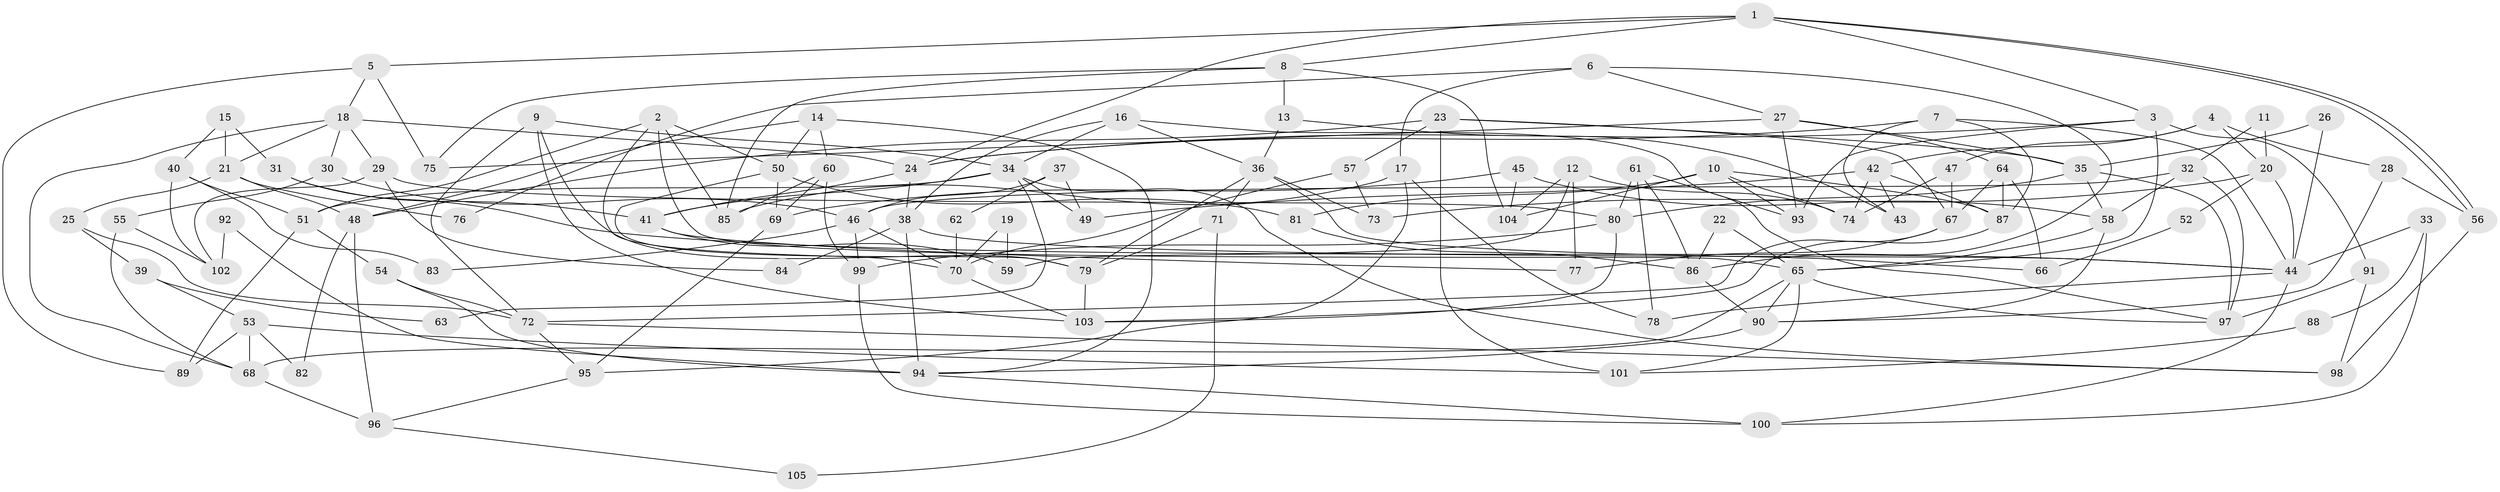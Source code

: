// Generated by graph-tools (version 1.1) at 2025/26/03/09/25 03:26:19]
// undirected, 105 vertices, 210 edges
graph export_dot {
graph [start="1"]
  node [color=gray90,style=filled];
  1;
  2;
  3;
  4;
  5;
  6;
  7;
  8;
  9;
  10;
  11;
  12;
  13;
  14;
  15;
  16;
  17;
  18;
  19;
  20;
  21;
  22;
  23;
  24;
  25;
  26;
  27;
  28;
  29;
  30;
  31;
  32;
  33;
  34;
  35;
  36;
  37;
  38;
  39;
  40;
  41;
  42;
  43;
  44;
  45;
  46;
  47;
  48;
  49;
  50;
  51;
  52;
  53;
  54;
  55;
  56;
  57;
  58;
  59;
  60;
  61;
  62;
  63;
  64;
  65;
  66;
  67;
  68;
  69;
  70;
  71;
  72;
  73;
  74;
  75;
  76;
  77;
  78;
  79;
  80;
  81;
  82;
  83;
  84;
  85;
  86;
  87;
  88;
  89;
  90;
  91;
  92;
  93;
  94;
  95;
  96;
  97;
  98;
  99;
  100;
  101;
  102;
  103;
  104;
  105;
  1 -- 3;
  1 -- 56;
  1 -- 56;
  1 -- 5;
  1 -- 8;
  1 -- 24;
  2 -- 70;
  2 -- 65;
  2 -- 50;
  2 -- 51;
  2 -- 85;
  3 -- 65;
  3 -- 91;
  3 -- 24;
  3 -- 93;
  4 -- 47;
  4 -- 42;
  4 -- 20;
  4 -- 28;
  5 -- 18;
  5 -- 75;
  5 -- 89;
  6 -- 86;
  6 -- 27;
  6 -- 17;
  6 -- 76;
  7 -- 24;
  7 -- 44;
  7 -- 43;
  7 -- 87;
  8 -- 85;
  8 -- 13;
  8 -- 75;
  8 -- 104;
  9 -- 34;
  9 -- 79;
  9 -- 72;
  9 -- 103;
  10 -- 87;
  10 -- 93;
  10 -- 74;
  10 -- 81;
  10 -- 104;
  11 -- 32;
  11 -- 20;
  12 -- 77;
  12 -- 104;
  12 -- 59;
  12 -- 74;
  13 -- 43;
  13 -- 36;
  14 -- 60;
  14 -- 50;
  14 -- 48;
  14 -- 94;
  15 -- 21;
  15 -- 31;
  15 -- 40;
  16 -- 36;
  16 -- 38;
  16 -- 34;
  16 -- 97;
  17 -- 95;
  17 -- 78;
  17 -- 85;
  18 -- 24;
  18 -- 29;
  18 -- 21;
  18 -- 30;
  18 -- 68;
  19 -- 59;
  19 -- 70;
  20 -- 44;
  20 -- 52;
  20 -- 73;
  21 -- 48;
  21 -- 25;
  21 -- 76;
  22 -- 86;
  22 -- 65;
  23 -- 101;
  23 -- 35;
  23 -- 48;
  23 -- 57;
  23 -- 67;
  24 -- 38;
  24 -- 41;
  25 -- 72;
  25 -- 39;
  26 -- 35;
  26 -- 44;
  27 -- 35;
  27 -- 75;
  27 -- 64;
  27 -- 93;
  28 -- 90;
  28 -- 56;
  29 -- 80;
  29 -- 102;
  29 -- 84;
  30 -- 46;
  30 -- 55;
  31 -- 44;
  31 -- 41;
  32 -- 97;
  32 -- 58;
  32 -- 46;
  33 -- 44;
  33 -- 100;
  33 -- 88;
  34 -- 98;
  34 -- 41;
  34 -- 49;
  34 -- 51;
  34 -- 63;
  35 -- 97;
  35 -- 58;
  35 -- 80;
  36 -- 79;
  36 -- 66;
  36 -- 71;
  36 -- 73;
  37 -- 49;
  37 -- 46;
  37 -- 62;
  38 -- 94;
  38 -- 44;
  38 -- 84;
  39 -- 53;
  39 -- 63;
  40 -- 51;
  40 -- 83;
  40 -- 102;
  41 -- 59;
  41 -- 77;
  42 -- 87;
  42 -- 74;
  42 -- 43;
  42 -- 49;
  44 -- 78;
  44 -- 100;
  45 -- 104;
  45 -- 69;
  45 -- 58;
  46 -- 99;
  46 -- 70;
  46 -- 83;
  47 -- 74;
  47 -- 67;
  48 -- 82;
  48 -- 96;
  50 -- 81;
  50 -- 69;
  50 -- 79;
  51 -- 54;
  51 -- 89;
  52 -- 66;
  53 -- 89;
  53 -- 68;
  53 -- 82;
  53 -- 101;
  54 -- 72;
  54 -- 94;
  55 -- 68;
  55 -- 102;
  56 -- 98;
  57 -- 73;
  57 -- 70;
  58 -- 65;
  58 -- 90;
  60 -- 99;
  60 -- 85;
  60 -- 69;
  61 -- 93;
  61 -- 80;
  61 -- 78;
  61 -- 86;
  62 -- 70;
  64 -- 87;
  64 -- 66;
  64 -- 67;
  65 -- 90;
  65 -- 68;
  65 -- 97;
  65 -- 101;
  67 -- 72;
  67 -- 77;
  68 -- 96;
  69 -- 95;
  70 -- 103;
  71 -- 79;
  71 -- 105;
  72 -- 95;
  72 -- 98;
  79 -- 103;
  80 -- 103;
  80 -- 99;
  81 -- 86;
  86 -- 90;
  87 -- 103;
  88 -- 101;
  90 -- 94;
  91 -- 97;
  91 -- 98;
  92 -- 102;
  92 -- 94;
  94 -- 100;
  95 -- 96;
  96 -- 105;
  99 -- 100;
}
